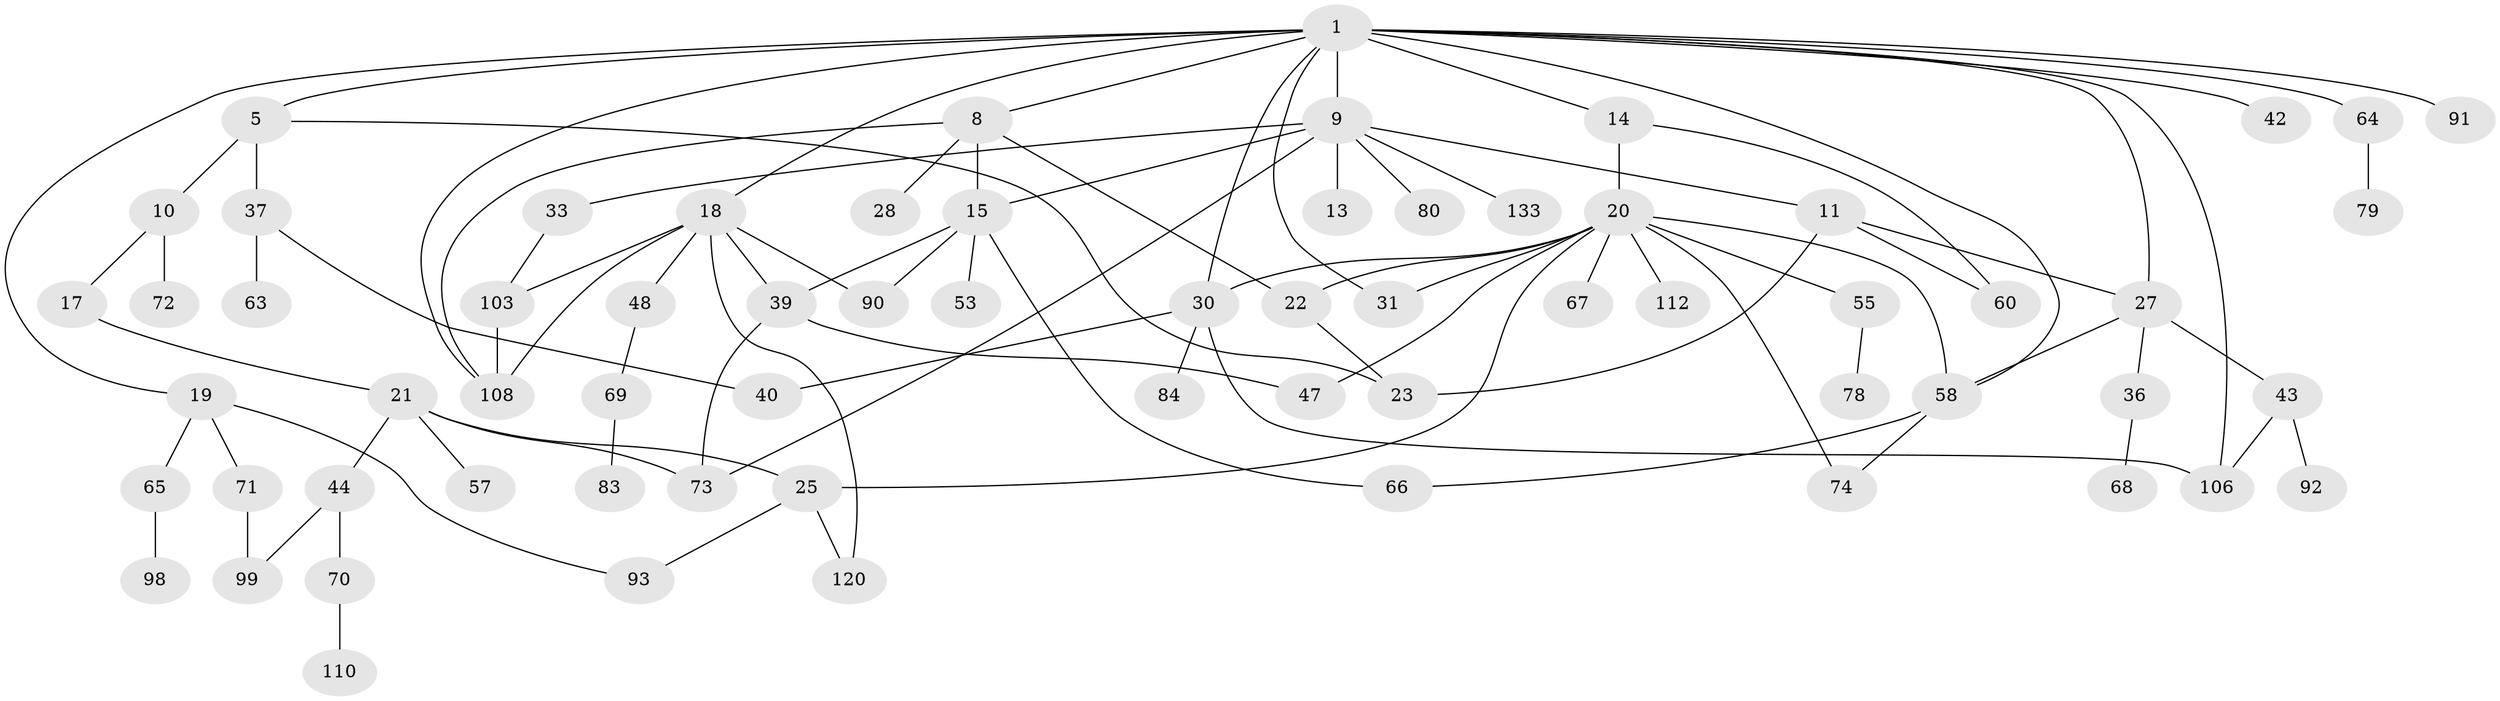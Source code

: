 // original degree distribution, {3: 0.23308270676691728, 4: 0.09022556390977443, 2: 0.3533834586466165, 5: 0.03007518796992481, 9: 0.007518796992481203, 1: 0.2631578947368421, 7: 0.007518796992481203, 10: 0.007518796992481203, 6: 0.007518796992481203}
// Generated by graph-tools (version 1.1) at 2025/13/03/09/25 04:13:25]
// undirected, 66 vertices, 93 edges
graph export_dot {
graph [start="1"]
  node [color=gray90,style=filled];
  1 [super="+3+129+2"];
  5 [super="+7"];
  8 [super="+12"];
  9 [super="+24"];
  10 [super="+119"];
  11 [super="+81+61"];
  13;
  14;
  15 [super="+26+41"];
  17;
  18;
  19 [super="+29"];
  20 [super="+38+46+49"];
  21 [super="+35"];
  22 [super="+82+111"];
  23;
  25 [super="+104+102"];
  27 [super="+132"];
  28;
  30 [super="+32"];
  31;
  33;
  36;
  37;
  39;
  40;
  42;
  43 [super="+117"];
  44 [super="+45"];
  47;
  48;
  53;
  55;
  57;
  58 [super="+85"];
  60 [super="+75"];
  63;
  64;
  65 [super="+77"];
  66;
  67;
  68;
  69;
  70;
  71;
  72 [super="+97+109"];
  73 [super="+95"];
  74 [super="+116"];
  78;
  79 [super="+96"];
  80;
  83;
  84;
  90 [super="+125"];
  91 [super="+124"];
  92;
  93;
  98;
  99;
  103;
  106;
  108 [super="+115"];
  110;
  112;
  120 [super="+128"];
  133;
  1 -- 19;
  1 -- 64;
  1 -- 5;
  1 -- 8;
  1 -- 9;
  1 -- 42;
  1 -- 106;
  1 -- 108;
  1 -- 91;
  1 -- 14;
  1 -- 18;
  1 -- 27;
  1 -- 31;
  1 -- 58;
  1 -- 30;
  5 -- 10;
  5 -- 37;
  5 -- 23;
  8 -- 28;
  8 -- 108;
  8 -- 22;
  8 -- 15;
  9 -- 11;
  9 -- 13;
  9 -- 80;
  9 -- 33;
  9 -- 133;
  9 -- 15;
  9 -- 73;
  10 -- 17;
  10 -- 72;
  11 -- 27;
  11 -- 23;
  11 -- 60;
  14 -- 20;
  14 -- 60;
  15 -- 53;
  15 -- 90;
  15 -- 66;
  15 -- 39;
  17 -- 21;
  18 -- 39;
  18 -- 48;
  18 -- 90;
  18 -- 120;
  18 -- 103;
  18 -- 108;
  19 -- 71;
  19 -- 93;
  19 -- 65;
  20 -- 22;
  20 -- 25;
  20 -- 30;
  20 -- 112;
  20 -- 47;
  20 -- 74;
  20 -- 67;
  20 -- 55;
  20 -- 31;
  20 -- 58;
  21 -- 57;
  21 -- 73;
  21 -- 44;
  21 -- 25;
  22 -- 23;
  25 -- 93;
  25 -- 120;
  27 -- 36;
  27 -- 43;
  27 -- 58;
  30 -- 84;
  30 -- 40;
  30 -- 106;
  33 -- 103;
  36 -- 68;
  37 -- 63;
  37 -- 40;
  39 -- 73;
  39 -- 47;
  43 -- 92;
  43 -- 106;
  44 -- 99;
  44 -- 70;
  48 -- 69;
  55 -- 78;
  58 -- 74;
  58 -- 66;
  64 -- 79;
  65 -- 98;
  69 -- 83;
  70 -- 110;
  71 -- 99;
  103 -- 108;
}
